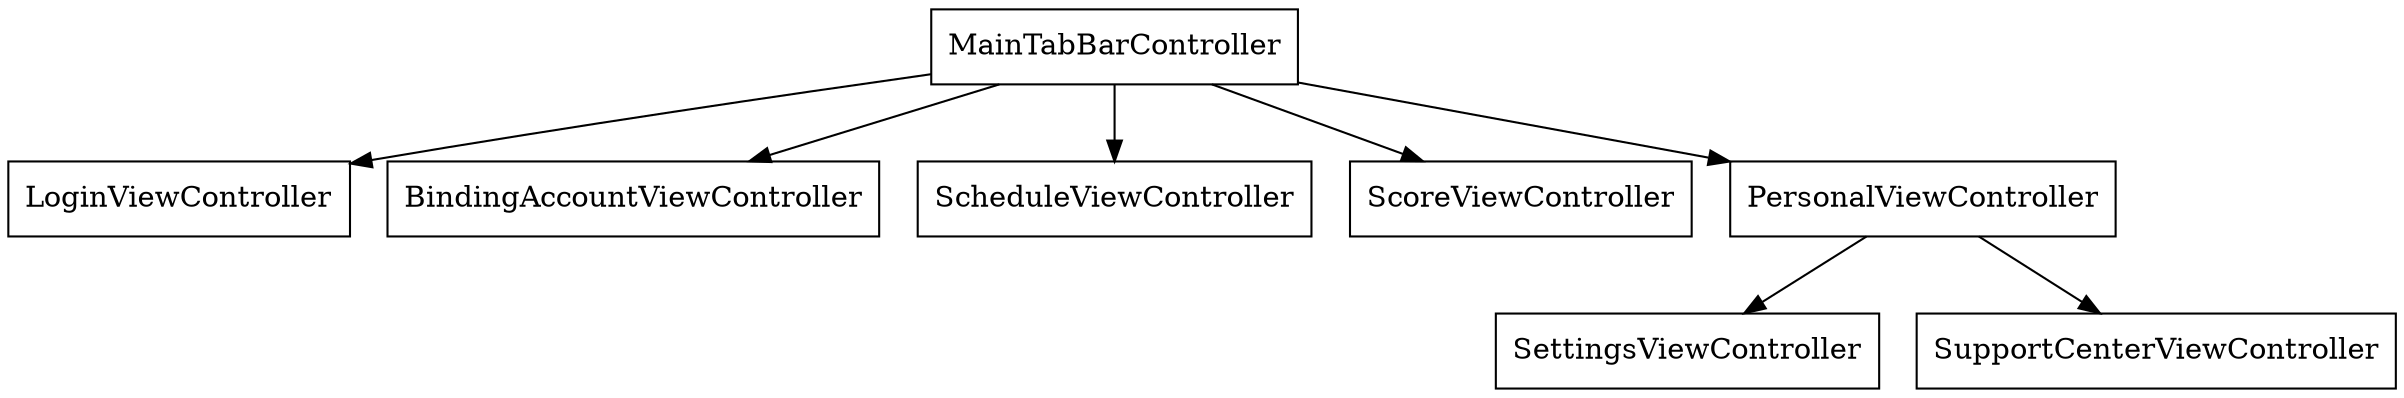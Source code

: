 digraph ViewModel{
	node[shape = record];

  MainTabBarController->LoginViewController;
  MainTabBarController->BindingAccountViewController;

  MainTabBarController->ScheduleViewController;
  MainTabBarController->ScoreViewController;
  MainTabBarController->PersonalViewController;

  PersonalViewController->SettingsViewController;
  PersonalViewController->SupportCenterViewController
}

